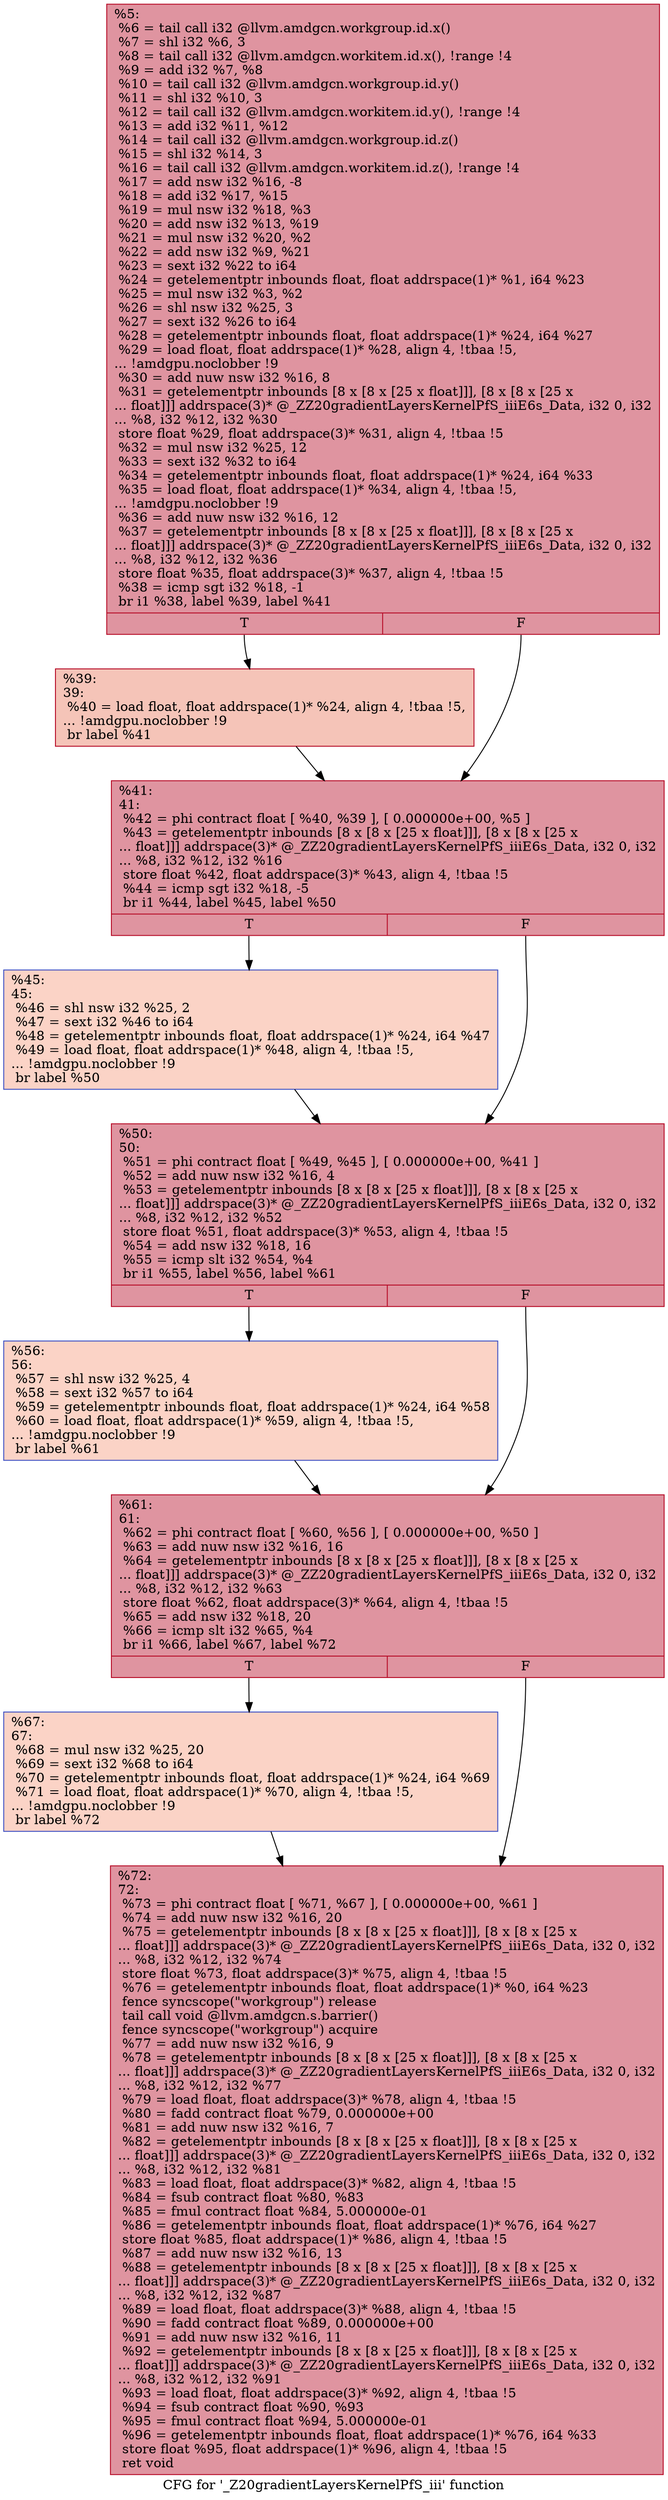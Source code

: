 digraph "CFG for '_Z20gradientLayersKernelPfS_iii' function" {
	label="CFG for '_Z20gradientLayersKernelPfS_iii' function";

	Node0x5f70350 [shape=record,color="#b70d28ff", style=filled, fillcolor="#b70d2870",label="{%5:\l  %6 = tail call i32 @llvm.amdgcn.workgroup.id.x()\l  %7 = shl i32 %6, 3\l  %8 = tail call i32 @llvm.amdgcn.workitem.id.x(), !range !4\l  %9 = add i32 %7, %8\l  %10 = tail call i32 @llvm.amdgcn.workgroup.id.y()\l  %11 = shl i32 %10, 3\l  %12 = tail call i32 @llvm.amdgcn.workitem.id.y(), !range !4\l  %13 = add i32 %11, %12\l  %14 = tail call i32 @llvm.amdgcn.workgroup.id.z()\l  %15 = shl i32 %14, 3\l  %16 = tail call i32 @llvm.amdgcn.workitem.id.z(), !range !4\l  %17 = add nsw i32 %16, -8\l  %18 = add i32 %17, %15\l  %19 = mul nsw i32 %18, %3\l  %20 = add nsw i32 %13, %19\l  %21 = mul nsw i32 %20, %2\l  %22 = add nsw i32 %9, %21\l  %23 = sext i32 %22 to i64\l  %24 = getelementptr inbounds float, float addrspace(1)* %1, i64 %23\l  %25 = mul nsw i32 %3, %2\l  %26 = shl nsw i32 %25, 3\l  %27 = sext i32 %26 to i64\l  %28 = getelementptr inbounds float, float addrspace(1)* %24, i64 %27\l  %29 = load float, float addrspace(1)* %28, align 4, !tbaa !5,\l... !amdgpu.noclobber !9\l  %30 = add nuw nsw i32 %16, 8\l  %31 = getelementptr inbounds [8 x [8 x [25 x float]]], [8 x [8 x [25 x\l... float]]] addrspace(3)* @_ZZ20gradientLayersKernelPfS_iiiE6s_Data, i32 0, i32\l... %8, i32 %12, i32 %30\l  store float %29, float addrspace(3)* %31, align 4, !tbaa !5\l  %32 = mul nsw i32 %25, 12\l  %33 = sext i32 %32 to i64\l  %34 = getelementptr inbounds float, float addrspace(1)* %24, i64 %33\l  %35 = load float, float addrspace(1)* %34, align 4, !tbaa !5,\l... !amdgpu.noclobber !9\l  %36 = add nuw nsw i32 %16, 12\l  %37 = getelementptr inbounds [8 x [8 x [25 x float]]], [8 x [8 x [25 x\l... float]]] addrspace(3)* @_ZZ20gradientLayersKernelPfS_iiiE6s_Data, i32 0, i32\l... %8, i32 %12, i32 %36\l  store float %35, float addrspace(3)* %37, align 4, !tbaa !5\l  %38 = icmp sgt i32 %18, -1\l  br i1 %38, label %39, label %41\l|{<s0>T|<s1>F}}"];
	Node0x5f70350:s0 -> Node0x5f747d0;
	Node0x5f70350:s1 -> Node0x5f74ab0;
	Node0x5f747d0 [shape=record,color="#b70d28ff", style=filled, fillcolor="#e97a5f70",label="{%39:\l39:                                               \l  %40 = load float, float addrspace(1)* %24, align 4, !tbaa !5,\l... !amdgpu.noclobber !9\l  br label %41\l}"];
	Node0x5f747d0 -> Node0x5f74ab0;
	Node0x5f74ab0 [shape=record,color="#b70d28ff", style=filled, fillcolor="#b70d2870",label="{%41:\l41:                                               \l  %42 = phi contract float [ %40, %39 ], [ 0.000000e+00, %5 ]\l  %43 = getelementptr inbounds [8 x [8 x [25 x float]]], [8 x [8 x [25 x\l... float]]] addrspace(3)* @_ZZ20gradientLayersKernelPfS_iiiE6s_Data, i32 0, i32\l... %8, i32 %12, i32 %16\l  store float %42, float addrspace(3)* %43, align 4, !tbaa !5\l  %44 = icmp sgt i32 %18, -5\l  br i1 %44, label %45, label %50\l|{<s0>T|<s1>F}}"];
	Node0x5f74ab0:s0 -> Node0x5f757c0;
	Node0x5f74ab0:s1 -> Node0x5f75a70;
	Node0x5f757c0 [shape=record,color="#3d50c3ff", style=filled, fillcolor="#f59c7d70",label="{%45:\l45:                                               \l  %46 = shl nsw i32 %25, 2\l  %47 = sext i32 %46 to i64\l  %48 = getelementptr inbounds float, float addrspace(1)* %24, i64 %47\l  %49 = load float, float addrspace(1)* %48, align 4, !tbaa !5,\l... !amdgpu.noclobber !9\l  br label %50\l}"];
	Node0x5f757c0 -> Node0x5f75a70;
	Node0x5f75a70 [shape=record,color="#b70d28ff", style=filled, fillcolor="#b70d2870",label="{%50:\l50:                                               \l  %51 = phi contract float [ %49, %45 ], [ 0.000000e+00, %41 ]\l  %52 = add nuw nsw i32 %16, 4\l  %53 = getelementptr inbounds [8 x [8 x [25 x float]]], [8 x [8 x [25 x\l... float]]] addrspace(3)* @_ZZ20gradientLayersKernelPfS_iiiE6s_Data, i32 0, i32\l... %8, i32 %12, i32 %52\l  store float %51, float addrspace(3)* %53, align 4, !tbaa !5\l  %54 = add nsw i32 %18, 16\l  %55 = icmp slt i32 %54, %4\l  br i1 %55, label %56, label %61\l|{<s0>T|<s1>F}}"];
	Node0x5f75a70:s0 -> Node0x5f75fd0;
	Node0x5f75a70:s1 -> Node0x5f76300;
	Node0x5f75fd0 [shape=record,color="#3d50c3ff", style=filled, fillcolor="#f59c7d70",label="{%56:\l56:                                               \l  %57 = shl nsw i32 %25, 4\l  %58 = sext i32 %57 to i64\l  %59 = getelementptr inbounds float, float addrspace(1)* %24, i64 %58\l  %60 = load float, float addrspace(1)* %59, align 4, !tbaa !5,\l... !amdgpu.noclobber !9\l  br label %61\l}"];
	Node0x5f75fd0 -> Node0x5f76300;
	Node0x5f76300 [shape=record,color="#b70d28ff", style=filled, fillcolor="#b70d2870",label="{%61:\l61:                                               \l  %62 = phi contract float [ %60, %56 ], [ 0.000000e+00, %50 ]\l  %63 = add nuw nsw i32 %16, 16\l  %64 = getelementptr inbounds [8 x [8 x [25 x float]]], [8 x [8 x [25 x\l... float]]] addrspace(3)* @_ZZ20gradientLayersKernelPfS_iiiE6s_Data, i32 0, i32\l... %8, i32 %12, i32 %63\l  store float %62, float addrspace(3)* %64, align 4, !tbaa !5\l  %65 = add nsw i32 %18, 20\l  %66 = icmp slt i32 %65, %4\l  br i1 %66, label %67, label %72\l|{<s0>T|<s1>F}}"];
	Node0x5f76300:s0 -> Node0x5f76830;
	Node0x5f76300:s1 -> Node0x5f74060;
	Node0x5f76830 [shape=record,color="#3d50c3ff", style=filled, fillcolor="#f59c7d70",label="{%67:\l67:                                               \l  %68 = mul nsw i32 %25, 20\l  %69 = sext i32 %68 to i64\l  %70 = getelementptr inbounds float, float addrspace(1)* %24, i64 %69\l  %71 = load float, float addrspace(1)* %70, align 4, !tbaa !5,\l... !amdgpu.noclobber !9\l  br label %72\l}"];
	Node0x5f76830 -> Node0x5f74060;
	Node0x5f74060 [shape=record,color="#b70d28ff", style=filled, fillcolor="#b70d2870",label="{%72:\l72:                                               \l  %73 = phi contract float [ %71, %67 ], [ 0.000000e+00, %61 ]\l  %74 = add nuw nsw i32 %16, 20\l  %75 = getelementptr inbounds [8 x [8 x [25 x float]]], [8 x [8 x [25 x\l... float]]] addrspace(3)* @_ZZ20gradientLayersKernelPfS_iiiE6s_Data, i32 0, i32\l... %8, i32 %12, i32 %74\l  store float %73, float addrspace(3)* %75, align 4, !tbaa !5\l  %76 = getelementptr inbounds float, float addrspace(1)* %0, i64 %23\l  fence syncscope(\"workgroup\") release\l  tail call void @llvm.amdgcn.s.barrier()\l  fence syncscope(\"workgroup\") acquire\l  %77 = add nuw nsw i32 %16, 9\l  %78 = getelementptr inbounds [8 x [8 x [25 x float]]], [8 x [8 x [25 x\l... float]]] addrspace(3)* @_ZZ20gradientLayersKernelPfS_iiiE6s_Data, i32 0, i32\l... %8, i32 %12, i32 %77\l  %79 = load float, float addrspace(3)* %78, align 4, !tbaa !5\l  %80 = fadd contract float %79, 0.000000e+00\l  %81 = add nuw nsw i32 %16, 7\l  %82 = getelementptr inbounds [8 x [8 x [25 x float]]], [8 x [8 x [25 x\l... float]]] addrspace(3)* @_ZZ20gradientLayersKernelPfS_iiiE6s_Data, i32 0, i32\l... %8, i32 %12, i32 %81\l  %83 = load float, float addrspace(3)* %82, align 4, !tbaa !5\l  %84 = fsub contract float %80, %83\l  %85 = fmul contract float %84, 5.000000e-01\l  %86 = getelementptr inbounds float, float addrspace(1)* %76, i64 %27\l  store float %85, float addrspace(1)* %86, align 4, !tbaa !5\l  %87 = add nuw nsw i32 %16, 13\l  %88 = getelementptr inbounds [8 x [8 x [25 x float]]], [8 x [8 x [25 x\l... float]]] addrspace(3)* @_ZZ20gradientLayersKernelPfS_iiiE6s_Data, i32 0, i32\l... %8, i32 %12, i32 %87\l  %89 = load float, float addrspace(3)* %88, align 4, !tbaa !5\l  %90 = fadd contract float %89, 0.000000e+00\l  %91 = add nuw nsw i32 %16, 11\l  %92 = getelementptr inbounds [8 x [8 x [25 x float]]], [8 x [8 x [25 x\l... float]]] addrspace(3)* @_ZZ20gradientLayersKernelPfS_iiiE6s_Data, i32 0, i32\l... %8, i32 %12, i32 %91\l  %93 = load float, float addrspace(3)* %92, align 4, !tbaa !5\l  %94 = fsub contract float %90, %93\l  %95 = fmul contract float %94, 5.000000e-01\l  %96 = getelementptr inbounds float, float addrspace(1)* %76, i64 %33\l  store float %95, float addrspace(1)* %96, align 4, !tbaa !5\l  ret void\l}"];
}
